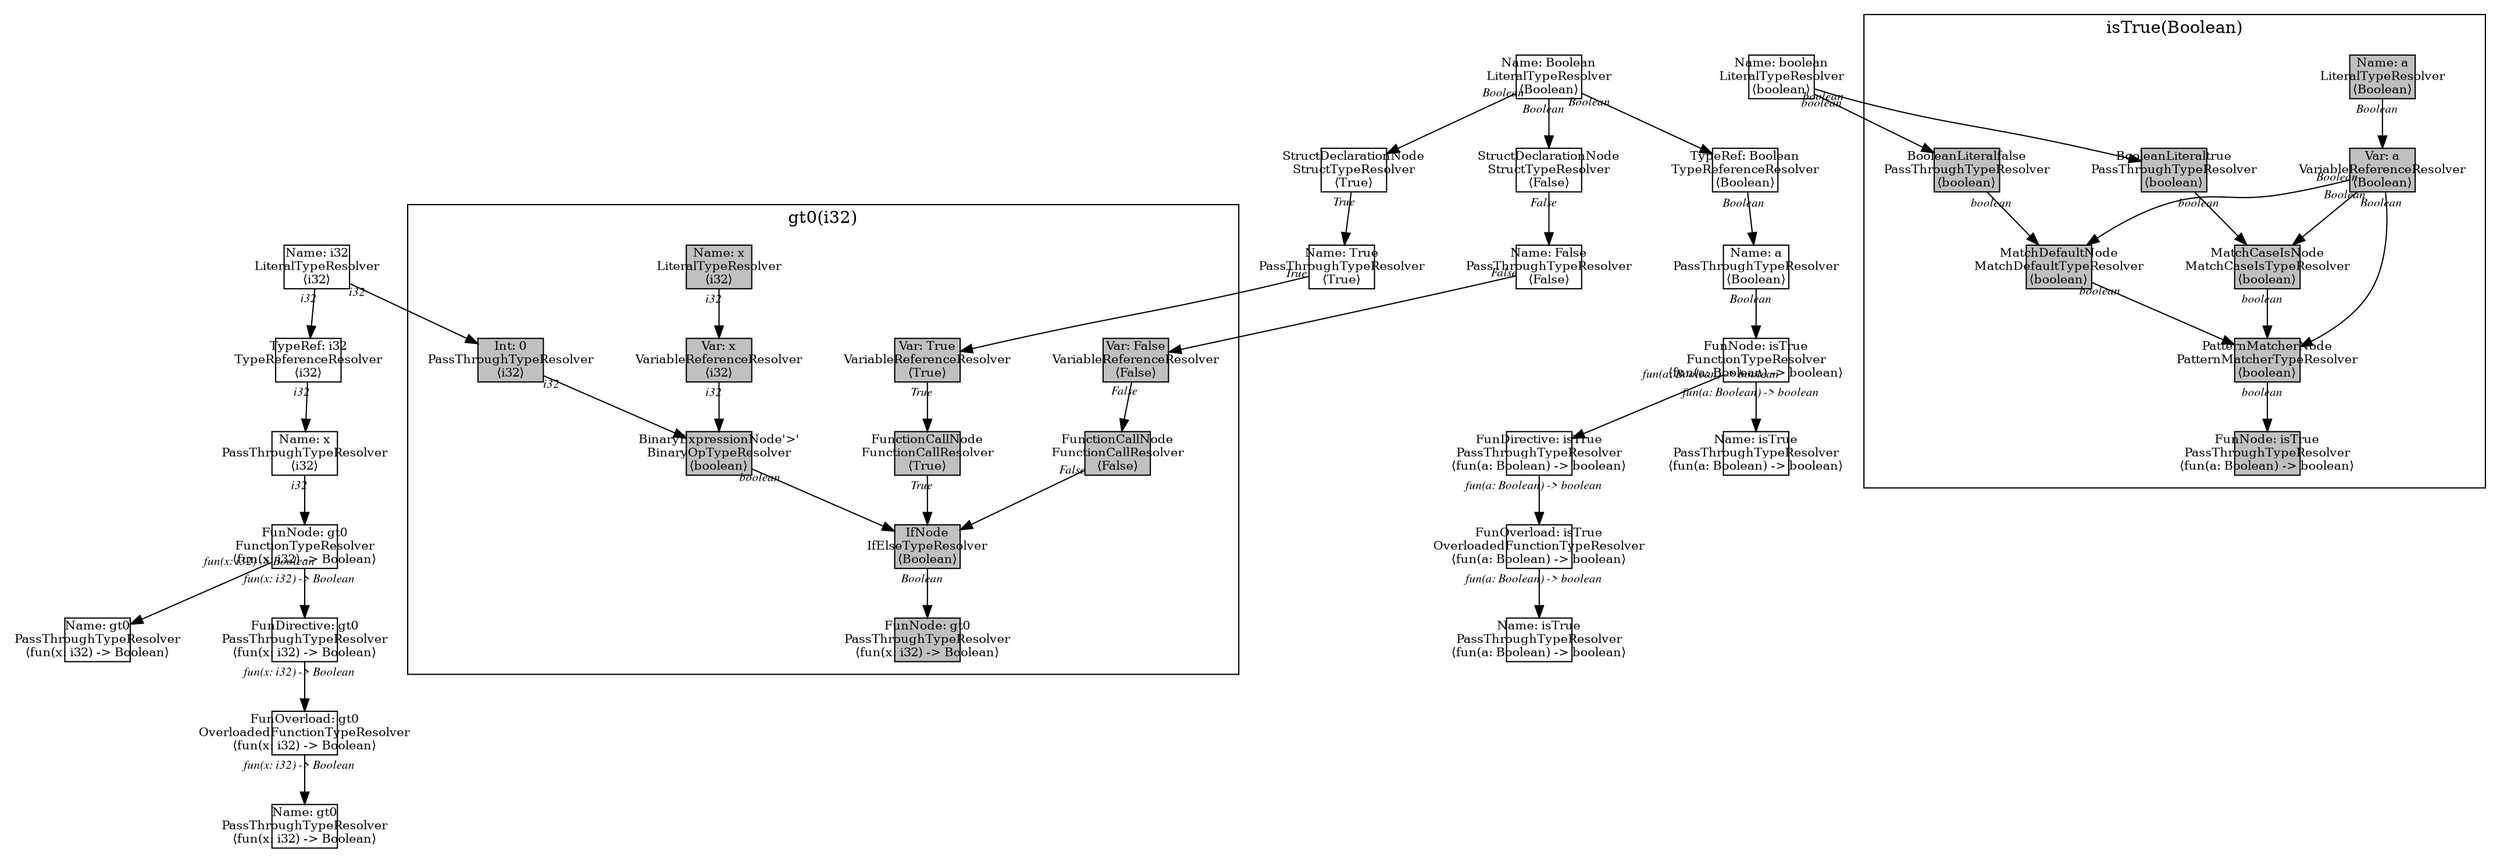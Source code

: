 digraph Document {
  node [shape=box,fixedsize=shape fontsize=10]
  1 [label="Name: i32\nLiteralTypeResolver\n⟨i32⟩"];
  2 [label="Name: boolean\nLiteralTypeResolver\n⟨boolean⟩"];
  3 [label="Name: Boolean\nLiteralTypeResolver\n⟨Boolean⟩"];
  4 [label="StructDeclarationNode\nStructTypeResolver\n⟨True⟩"];
  5 [label="Name: True\nPassThroughTypeResolver\n⟨True⟩"];
  6 [label="StructDeclarationNode\nStructTypeResolver\n⟨False⟩"];
  7 [label="Name: False\nPassThroughTypeResolver\n⟨False⟩"];
  8 [label="FunOverload: gt0\nOverloadedFunctionTypeResolver\n⟨fun(x: i32) -> Boolean⟩"];
  9 [label="FunDirective: gt0\nPassThroughTypeResolver\n⟨fun(x: i32) -> Boolean⟩"];
  10 [label="FunNode: gt0\nFunctionTypeResolver\n⟨fun(x: i32) -> Boolean⟩"];
  11 [label="TypeRef: i32\nTypeReferenceResolver\n⟨i32⟩"];
  12 [label="Name: x\nPassThroughTypeResolver\n⟨i32⟩"];
  13 [label="Name: gt0\nPassThroughTypeResolver\n⟨fun(x: i32) -> Boolean⟩"];
  14 [label="Name: gt0\nPassThroughTypeResolver\n⟨fun(x: i32) -> Boolean⟩"];
  15 [label="FunOverload: isTrue\nOverloadedFunctionTypeResolver\n⟨fun(a: Boolean) -> boolean⟩"];
  16 [label="FunDirective: isTrue\nPassThroughTypeResolver\n⟨fun(a: Boolean) -> boolean⟩"];
  17 [label="FunNode: isTrue\nFunctionTypeResolver\n⟨fun(a: Boolean) -> boolean⟩"];
  18 [label="TypeRef: Boolean\nTypeReferenceResolver\n⟨Boolean⟩"];
  19 [label="Name: a\nPassThroughTypeResolver\n⟨Boolean⟩"];
  20 [label="Name: isTrue\nPassThroughTypeResolver\n⟨fun(a: Boolean) -> boolean⟩"];
  21 [label="Name: isTrue\nPassThroughTypeResolver\n⟨fun(a: Boolean) -> boolean⟩"];
  subgraph cluster0 {
    node [style=filled, fillcolor=grey];
    22 [label="Name: x\nLiteralTypeResolver\n⟨i32⟩"];
    23 [label="IfNode\nIfElseTypeResolver\n⟨Boolean⟩"];
    24 [label="FunctionCallNode\nFunctionCallResolver\n⟨True⟩"];
    25 [label="Var: True\nVariableReferenceResolver\n⟨True⟩"];
    26 [label="BinaryExpressionNode'>'\nBinaryOpTypeResolver\n⟨boolean⟩"];
    27 [label="Var: x\nVariableReferenceResolver\n⟨i32⟩"];
    28 [label="Int: 0\nPassThroughTypeResolver\n⟨i32⟩"];
    29 [label="FunctionCallNode\nFunctionCallResolver\n⟨False⟩"];
    30 [label="Var: False\nVariableReferenceResolver\n⟨False⟩"];
    31 [label="FunNode: gt0\nPassThroughTypeResolver\n⟨fun(x: i32) -> Boolean⟩"];
    22 -> 27[taillabel="i32" labeldistance="1" fontname="times  italic" fontsize = 10 color="black" ];
    23 -> 31[taillabel="Boolean" labeldistance="1" fontname="times  italic" fontsize = 10 color="black" ];
    24 -> 23[taillabel="True" labeldistance="1" fontname="times  italic" fontsize = 10 color="black" ];
    25 -> 24[taillabel="True" labeldistance="1" fontname="times  italic" fontsize = 10 color="black" ];
    26 -> 23[taillabel="boolean" labeldistance="1" fontname="times  italic" fontsize = 10 color="black" ];
    27 -> 26[taillabel="i32" labeldistance="1" fontname="times  italic" fontsize = 10 color="black" ];
    28 -> 26[taillabel="i32" labeldistance="1" fontname="times  italic" fontsize = 10 color="black" ];
    29 -> 23[taillabel="False" labeldistance="1" fontname="times  italic" fontsize = 10 color="black" ];
    30 -> 29[taillabel="False" labeldistance="1" fontname="times  italic" fontsize = 10 color="black" ];
  label = "gt0(i32)";
}
  subgraph cluster1 {
    node [style=filled, fillcolor=grey];
    32 [label="Name: a\nLiteralTypeResolver\n⟨Boolean⟩"];
    33 [label="PatternMatcherNode\nPatternMatcherTypeResolver\n⟨boolean⟩"];
    34 [label="Var: a\nVariableReferenceResolver\n⟨Boolean⟩"];
    35 [label="MatchCaseIsNode\nMatchCaseIsTypeResolver\n⟨boolean⟩"];
    36 [label="BooleanLiteraltrue\nPassThroughTypeResolver\n⟨boolean⟩"];
    37 [label="MatchDefaultNode\nMatchDefaultTypeResolver\n⟨boolean⟩"];
    38 [label="BooleanLiteralfalse\nPassThroughTypeResolver\n⟨boolean⟩"];
    39 [label="FunNode: isTrue\nPassThroughTypeResolver\n⟨fun(a: Boolean) -> boolean⟩"];
    32 -> 34[taillabel="Boolean" labeldistance="1" fontname="times  italic" fontsize = 10 color="black" ];
    33 -> 39[taillabel="boolean" labeldistance="1" fontname="times  italic" fontsize = 10 color="black" ];
    34 -> 33[taillabel="Boolean" labeldistance="1" fontname="times  italic" fontsize = 10 color="black" ];
    34 -> 35[taillabel="Boolean" labeldistance="1" fontname="times  italic" fontsize = 10 color="black" ];
    34 -> 37[taillabel="Boolean" labeldistance="1" fontname="times  italic" fontsize = 10 color="black" ];
    35 -> 33[taillabel="boolean" labeldistance="1" fontname="times  italic" fontsize = 10 color="black" ];
    36 -> 35[taillabel="boolean" labeldistance="1" fontname="times  italic" fontsize = 10 color="black" ];
    37 -> 33[taillabel="boolean" labeldistance="1" fontname="times  italic" fontsize = 10 color="black" ];
    38 -> 37[taillabel="boolean" labeldistance="1" fontname="times  italic" fontsize = 10 color="black" ];
  label = "isTrue(Boolean)";
}
  1 -> 11[taillabel="i32" labeldistance="1" fontname="times  italic" fontsize = 10 color="black" ];
  1 -> 28[taillabel="i32" labeldistance="1" fontname="times  italic" fontsize = 10 color="black" ];
  2 -> 36[taillabel="boolean" labeldistance="1" fontname="times  italic" fontsize = 10 color="black" ];
  2 -> 38[taillabel="boolean" labeldistance="1" fontname="times  italic" fontsize = 10 color="black" ];
  3 -> 4[taillabel="Boolean" labeldistance="1" fontname="times  italic" fontsize = 10 color="black" ];
  3 -> 6[taillabel="Boolean" labeldistance="1" fontname="times  italic" fontsize = 10 color="black" ];
  3 -> 18[taillabel="Boolean" labeldistance="1" fontname="times  italic" fontsize = 10 color="black" ];
  4 -> 5[taillabel="True" labeldistance="1" fontname="times  italic" fontsize = 10 color="black" ];
  5 -> 25[taillabel="True" labeldistance="1" fontname="times  italic" fontsize = 10 color="black" ];
  6 -> 7[taillabel="False" labeldistance="1" fontname="times  italic" fontsize = 10 color="black" ];
  7 -> 30[taillabel="False" labeldistance="1" fontname="times  italic" fontsize = 10 color="black" ];
  8 -> 14[taillabel="fun(x: i32) -> Boolean" labeldistance="1" fontname="times  italic" fontsize = 10 color="black" ];
  9 -> 8[taillabel="fun(x: i32) -> Boolean" labeldistance="1" fontname="times  italic" fontsize = 10 color="black" ];
  10 -> 13[taillabel="fun(x: i32) -> Boolean" labeldistance="1" fontname="times  italic" fontsize = 10 color="black" ];
  10 -> 9[taillabel="fun(x: i32) -> Boolean" labeldistance="1" fontname="times  italic" fontsize = 10 color="black" ];
  11 -> 12[taillabel="i32" labeldistance="1" fontname="times  italic" fontsize = 10 color="black" ];
  12 -> 10[taillabel="i32" labeldistance="1" fontname="times  italic" fontsize = 10 color="black" ];
  15 -> 21[taillabel="fun(a: Boolean) -> boolean" labeldistance="1" fontname="times  italic" fontsize = 10 color="black" ];
  16 -> 15[taillabel="fun(a: Boolean) -> boolean" labeldistance="1" fontname="times  italic" fontsize = 10 color="black" ];
  17 -> 20[taillabel="fun(a: Boolean) -> boolean" labeldistance="1" fontname="times  italic" fontsize = 10 color="black" ];
  17 -> 16[taillabel="fun(a: Boolean) -> boolean" labeldistance="1" fontname="times  italic" fontsize = 10 color="black" ];
  18 -> 19[taillabel="Boolean" labeldistance="1" fontname="times  italic" fontsize = 10 color="black" ];
  19 -> 17[taillabel="Boolean" labeldistance="1" fontname="times  italic" fontsize = 10 color="black" ];
  label="";
}
